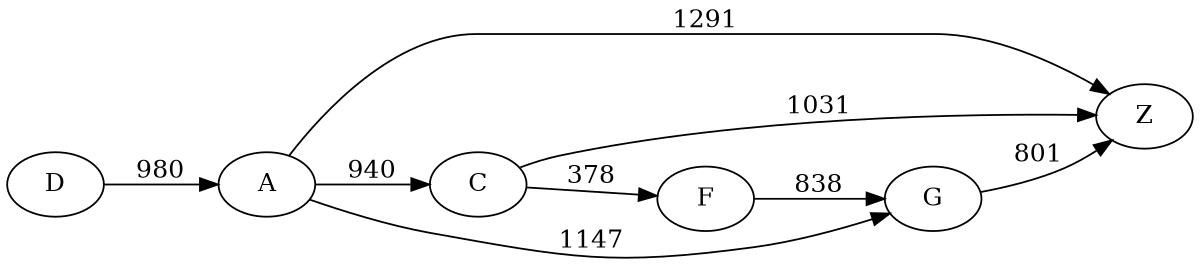 digraph G {
	rankdir=LR size="8,5"
	D
	A
	D -> A [label=980]
	A
	C
	A -> C [label=940]
	A
	Z
	A -> Z [label=1291]
	A
	G
	A -> G [label=1147]
	C
	Z
	C -> Z [label=1031]
	C
	F
	C -> F [label=378]
	G
	Z
	G -> Z [label=801]
	F
	G
	F -> G [label=838]
}
